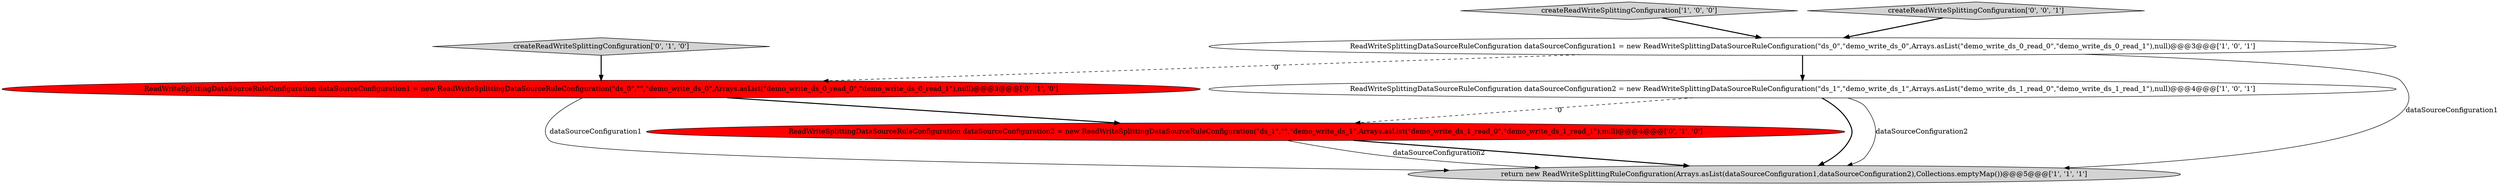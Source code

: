 digraph {
3 [style = filled, label = "createReadWriteSplittingConfiguration['1', '0', '0']", fillcolor = lightgray, shape = diamond image = "AAA0AAABBB1BBB"];
1 [style = filled, label = "ReadWriteSplittingDataSourceRuleConfiguration dataSourceConfiguration2 = new ReadWriteSplittingDataSourceRuleConfiguration(\"ds_1\",\"demo_write_ds_1\",Arrays.asList(\"demo_write_ds_1_read_0\",\"demo_write_ds_1_read_1\"),null)@@@4@@@['1', '0', '1']", fillcolor = white, shape = ellipse image = "AAA0AAABBB1BBB"];
4 [style = filled, label = "ReadWriteSplittingDataSourceRuleConfiguration dataSourceConfiguration1 = new ReadWriteSplittingDataSourceRuleConfiguration(\"ds_0\",\"\",\"demo_write_ds_0\",Arrays.asList(\"demo_write_ds_0_read_0\",\"demo_write_ds_0_read_1\"),null)@@@3@@@['0', '1', '0']", fillcolor = red, shape = ellipse image = "AAA1AAABBB2BBB"];
2 [style = filled, label = "ReadWriteSplittingDataSourceRuleConfiguration dataSourceConfiguration1 = new ReadWriteSplittingDataSourceRuleConfiguration(\"ds_0\",\"demo_write_ds_0\",Arrays.asList(\"demo_write_ds_0_read_0\",\"demo_write_ds_0_read_1\"),null)@@@3@@@['1', '0', '1']", fillcolor = white, shape = ellipse image = "AAA0AAABBB1BBB"];
7 [style = filled, label = "createReadWriteSplittingConfiguration['0', '0', '1']", fillcolor = lightgray, shape = diamond image = "AAA0AAABBB3BBB"];
5 [style = filled, label = "ReadWriteSplittingDataSourceRuleConfiguration dataSourceConfiguration2 = new ReadWriteSplittingDataSourceRuleConfiguration(\"ds_1\",\"\",\"demo_write_ds_1\",Arrays.asList(\"demo_write_ds_1_read_0\",\"demo_write_ds_1_read_1\"),null)@@@4@@@['0', '1', '0']", fillcolor = red, shape = ellipse image = "AAA1AAABBB2BBB"];
6 [style = filled, label = "createReadWriteSplittingConfiguration['0', '1', '0']", fillcolor = lightgray, shape = diamond image = "AAA0AAABBB2BBB"];
0 [style = filled, label = "return new ReadWriteSplittingRuleConfiguration(Arrays.asList(dataSourceConfiguration1,dataSourceConfiguration2),Collections.emptyMap())@@@5@@@['1', '1', '1']", fillcolor = lightgray, shape = ellipse image = "AAA0AAABBB1BBB"];
6->4 [style = bold, label=""];
1->0 [style = solid, label="dataSourceConfiguration2"];
2->0 [style = solid, label="dataSourceConfiguration1"];
1->0 [style = bold, label=""];
1->5 [style = dashed, label="0"];
3->2 [style = bold, label=""];
5->0 [style = bold, label=""];
4->0 [style = solid, label="dataSourceConfiguration1"];
4->5 [style = bold, label=""];
7->2 [style = bold, label=""];
2->1 [style = bold, label=""];
5->0 [style = solid, label="dataSourceConfiguration2"];
2->4 [style = dashed, label="0"];
}
